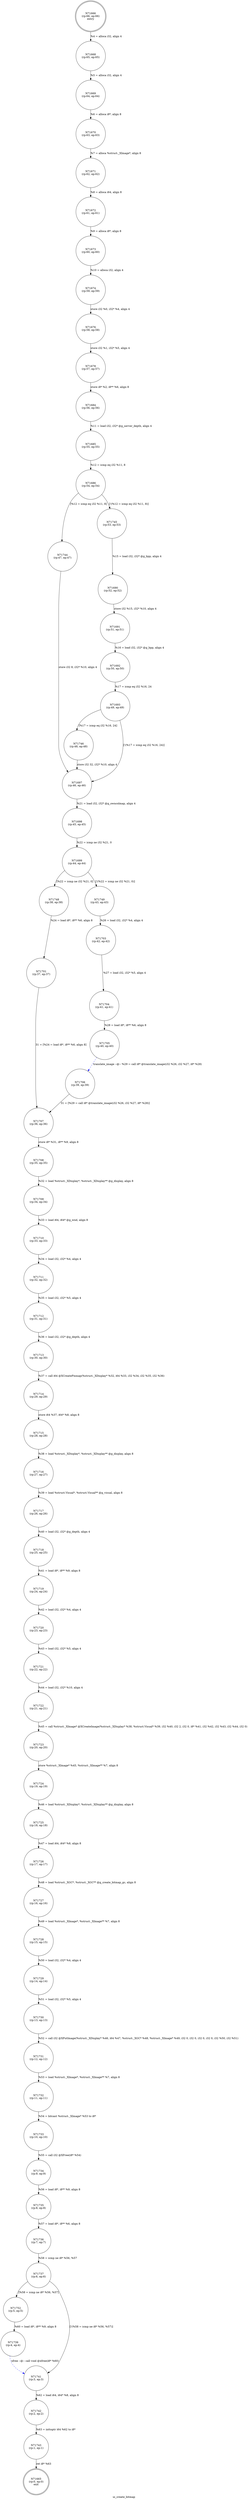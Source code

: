 digraph ui_create_bitmap {
label="ui_create_bitmap"
71665 [label="N71665\n(rp:0, ep:0)\nexit", shape="doublecircle"]
71666 [label="N71666\n(rp:66, ep:66)\nentry", shape="doublecircle"]
71666 -> 71668 [label="%4 = alloca i32, align 4"]
71668 [label="N71668\n(rp:65, ep:65)", shape="circle"]
71668 -> 71669 [label="%5 = alloca i32, align 4"]
71669 [label="N71669\n(rp:64, ep:64)", shape="circle"]
71669 -> 71670 [label="%6 = alloca i8*, align 8"]
71670 [label="N71670\n(rp:63, ep:63)", shape="circle"]
71670 -> 71671 [label="%7 = alloca %struct._XImage*, align 8"]
71671 [label="N71671\n(rp:62, ep:62)", shape="circle"]
71671 -> 71672 [label="%8 = alloca i64, align 8"]
71672 [label="N71672\n(rp:61, ep:61)", shape="circle"]
71672 -> 71673 [label="%9 = alloca i8*, align 8"]
71673 [label="N71673\n(rp:60, ep:60)", shape="circle"]
71673 -> 71674 [label="%10 = alloca i32, align 4"]
71674 [label="N71674\n(rp:59, ep:59)", shape="circle"]
71674 -> 71676 [label="store i32 %0, i32* %4, align 4"]
71676 [label="N71676\n(rp:58, ep:58)", shape="circle"]
71676 -> 71678 [label="store i32 %1, i32* %5, align 4"]
71678 [label="N71678\n(rp:57, ep:57)", shape="circle"]
71678 -> 71684 [label="store i8* %2, i8** %6, align 8"]
71684 [label="N71684\n(rp:56, ep:56)", shape="circle"]
71684 -> 71685 [label="%11 = load i32, i32* @g_server_depth, align 4"]
71685 [label="N71685\n(rp:55, ep:55)", shape="circle"]
71685 -> 71686 [label="%12 = icmp eq i32 %11, 8"]
71686 [label="N71686\n(rp:54, ep:54)", shape="circle"]
71686 -> 71744 [label="[%12 = icmp eq i32 %11, 8]"]
71686 -> 71745 [label="[!(%12 = icmp eq i32 %11, 8)]"]
71690 [label="N71690\n(rp:52, ep:52)", shape="circle"]
71690 -> 71691 [label="store i32 %15, i32* %10, align 4"]
71691 [label="N71691\n(rp:51, ep:51)", shape="circle"]
71691 -> 71692 [label="%16 = load i32, i32* @g_bpp, align 4"]
71692 [label="N71692\n(rp:50, ep:50)", shape="circle"]
71692 -> 71693 [label="%17 = icmp eq i32 %16, 24"]
71693 [label="N71693\n(rp:49, ep:49)", shape="circle"]
71693 -> 71746 [label="[%17 = icmp eq i32 %16, 24]"]
71693 -> 71697 [label="[!(%17 = icmp eq i32 %16, 24)]"]
71697 [label="N71697\n(rp:46, ep:46)", shape="circle"]
71697 -> 71698 [label="%21 = load i32, i32* @g_owncolmap, align 4"]
71698 [label="N71698\n(rp:45, ep:45)", shape="circle"]
71698 -> 71699 [label="%22 = icmp ne i32 %21, 0"]
71699 [label="N71699\n(rp:44, ep:44)", shape="circle"]
71699 -> 71748 [label="[%22 = icmp ne i32 %21, 0]"]
71699 -> 71749 [label="[!(%22 = icmp ne i32 %21, 0)]"]
71701 [label="N71701\n(rp:37, ep:37)", shape="circle"]
71701 -> 71707 [label="31 = [%24 = load i8*, i8** %6, align 8]"]
71703 [label="N71703\n(rp:42, ep:42)", shape="circle"]
71703 -> 71704 [label="%27 = load i32, i32* %5, align 4"]
71704 [label="N71704\n(rp:41, ep:41)", shape="circle"]
71704 -> 71705 [label="%28 = load i8*, i8** %6, align 8"]
71705 [label="N71705\n(rp:40, ep:40)", shape="circle"]
71705 -> 71706 [label="translate_image --@-- %29 = call i8* @translate_image(i32 %26, i32 %27, i8* %28)", style="dashed", color="blue"]
71706 [label="N71706\n(rp:39, ep:39)", shape="circle"]
71706 -> 71707 [label="31 = [%29 = call i8* @translate_image(i32 %26, i32 %27, i8* %28)]"]
71707 [label="N71707\n(rp:36, ep:36)", shape="circle"]
71707 -> 71708 [label="store i8* %31, i8** %9, align 8"]
71708 [label="N71708\n(rp:35, ep:35)", shape="circle"]
71708 -> 71709 [label="%32 = load %struct._XDisplay*, %struct._XDisplay** @g_display, align 8"]
71709 [label="N71709\n(rp:34, ep:34)", shape="circle"]
71709 -> 71710 [label="%33 = load i64, i64* @g_wnd, align 8"]
71710 [label="N71710\n(rp:33, ep:33)", shape="circle"]
71710 -> 71711 [label="%34 = load i32, i32* %4, align 4"]
71711 [label="N71711\n(rp:32, ep:32)", shape="circle"]
71711 -> 71712 [label="%35 = load i32, i32* %5, align 4"]
71712 [label="N71712\n(rp:31, ep:31)", shape="circle"]
71712 -> 71713 [label="%36 = load i32, i32* @g_depth, align 4"]
71713 [label="N71713\n(rp:30, ep:30)", shape="circle"]
71713 -> 71714 [label="%37 = call i64 @XCreatePixmap(%struct._XDisplay* %32, i64 %33, i32 %34, i32 %35, i32 %36)"]
71714 [label="N71714\n(rp:29, ep:29)", shape="circle"]
71714 -> 71715 [label="store i64 %37, i64* %8, align 8"]
71715 [label="N71715\n(rp:28, ep:28)", shape="circle"]
71715 -> 71716 [label="%38 = load %struct._XDisplay*, %struct._XDisplay** @g_display, align 8"]
71716 [label="N71716\n(rp:27, ep:27)", shape="circle"]
71716 -> 71717 [label="%39 = load %struct.Visual*, %struct.Visual** @g_visual, align 8"]
71717 [label="N71717\n(rp:26, ep:26)", shape="circle"]
71717 -> 71718 [label="%40 = load i32, i32* @g_depth, align 4"]
71718 [label="N71718\n(rp:25, ep:25)", shape="circle"]
71718 -> 71719 [label="%41 = load i8*, i8** %9, align 8"]
71719 [label="N71719\n(rp:24, ep:24)", shape="circle"]
71719 -> 71720 [label="%42 = load i32, i32* %4, align 4"]
71720 [label="N71720\n(rp:23, ep:23)", shape="circle"]
71720 -> 71721 [label="%43 = load i32, i32* %5, align 4"]
71721 [label="N71721\n(rp:22, ep:22)", shape="circle"]
71721 -> 71722 [label="%44 = load i32, i32* %10, align 4"]
71722 [label="N71722\n(rp:21, ep:21)", shape="circle"]
71722 -> 71723 [label="%45 = call %struct._XImage* @XCreateImage(%struct._XDisplay* %38, %struct.Visual* %39, i32 %40, i32 2, i32 0, i8* %41, i32 %42, i32 %43, i32 %44, i32 0)"]
71723 [label="N71723\n(rp:20, ep:20)", shape="circle"]
71723 -> 71724 [label="store %struct._XImage* %45, %struct._XImage** %7, align 8"]
71724 [label="N71724\n(rp:19, ep:19)", shape="circle"]
71724 -> 71725 [label="%46 = load %struct._XDisplay*, %struct._XDisplay** @g_display, align 8"]
71725 [label="N71725\n(rp:18, ep:18)", shape="circle"]
71725 -> 71726 [label="%47 = load i64, i64* %8, align 8"]
71726 [label="N71726\n(rp:17, ep:17)", shape="circle"]
71726 -> 71727 [label="%48 = load %struct._XGC*, %struct._XGC** @g_create_bitmap_gc, align 8"]
71727 [label="N71727\n(rp:16, ep:16)", shape="circle"]
71727 -> 71728 [label="%49 = load %struct._XImage*, %struct._XImage** %7, align 8"]
71728 [label="N71728\n(rp:15, ep:15)", shape="circle"]
71728 -> 71729 [label="%50 = load i32, i32* %4, align 4"]
71729 [label="N71729\n(rp:14, ep:14)", shape="circle"]
71729 -> 71730 [label="%51 = load i32, i32* %5, align 4"]
71730 [label="N71730\n(rp:13, ep:13)", shape="circle"]
71730 -> 71731 [label="%52 = call i32 @XPutImage(%struct._XDisplay* %46, i64 %47, %struct._XGC* %48, %struct._XImage* %49, i32 0, i32 0, i32 0, i32 0, i32 %50, i32 %51)"]
71731 [label="N71731\n(rp:12, ep:12)", shape="circle"]
71731 -> 71732 [label="%53 = load %struct._XImage*, %struct._XImage** %7, align 8"]
71732 [label="N71732\n(rp:11, ep:11)", shape="circle"]
71732 -> 71733 [label="%54 = bitcast %struct._XImage* %53 to i8*"]
71733 [label="N71733\n(rp:10, ep:10)", shape="circle"]
71733 -> 71734 [label="%55 = call i32 @XFree(i8* %54)"]
71734 [label="N71734\n(rp:9, ep:9)", shape="circle"]
71734 -> 71735 [label="%56 = load i8*, i8** %9, align 8"]
71735 [label="N71735\n(rp:8, ep:8)", shape="circle"]
71735 -> 71736 [label="%57 = load i8*, i8** %6, align 8"]
71736 [label="N71736\n(rp:7, ep:7)", shape="circle"]
71736 -> 71737 [label="%58 = icmp ne i8* %56, %57"]
71737 [label="N71737\n(rp:6, ep:6)", shape="circle"]
71737 -> 71752 [label="[%58 = icmp ne i8* %56, %57]"]
71737 -> 71741 [label="[!(%58 = icmp ne i8* %56, %57)]"]
71739 [label="N71739\n(rp:4, ep:4)", shape="circle"]
71739 -> 71741 [label="xfree --@-- call void @xfree(i8* %60)", style="dashed", color="blue"]
71741 [label="N71741\n(rp:3, ep:3)", shape="circle"]
71741 -> 71742 [label="%62 = load i64, i64* %8, align 8"]
71742 [label="N71742\n(rp:2, ep:2)", shape="circle"]
71742 -> 71743 [label="%63 = inttoptr i64 %62 to i8*"]
71743 [label="N71743\n(rp:1, ep:1)", shape="circle"]
71743 -> 71665 [label="ret i8* %63"]
71744 [label="N71744\n(rp:47, ep:47)", shape="circle"]
71744 -> 71697 [label="store i32 8, i32* %10, align 4"]
71745 [label="N71745\n(rp:53, ep:53)", shape="circle"]
71745 -> 71690 [label="%15 = load i32, i32* @g_bpp, align 4"]
71746 [label="N71746\n(rp:48, ep:48)", shape="circle"]
71746 -> 71697 [label="store i32 32, i32* %10, align 4"]
71748 [label="N71748\n(rp:38, ep:38)", shape="circle"]
71748 -> 71701 [label="%24 = load i8*, i8** %6, align 8"]
71749 [label="N71749\n(rp:43, ep:43)", shape="circle"]
71749 -> 71703 [label="%26 = load i32, i32* %4, align 4"]
71752 [label="N71752\n(rp:5, ep:5)", shape="circle"]
71752 -> 71739 [label="%60 = load i8*, i8** %9, align 8"]
}
